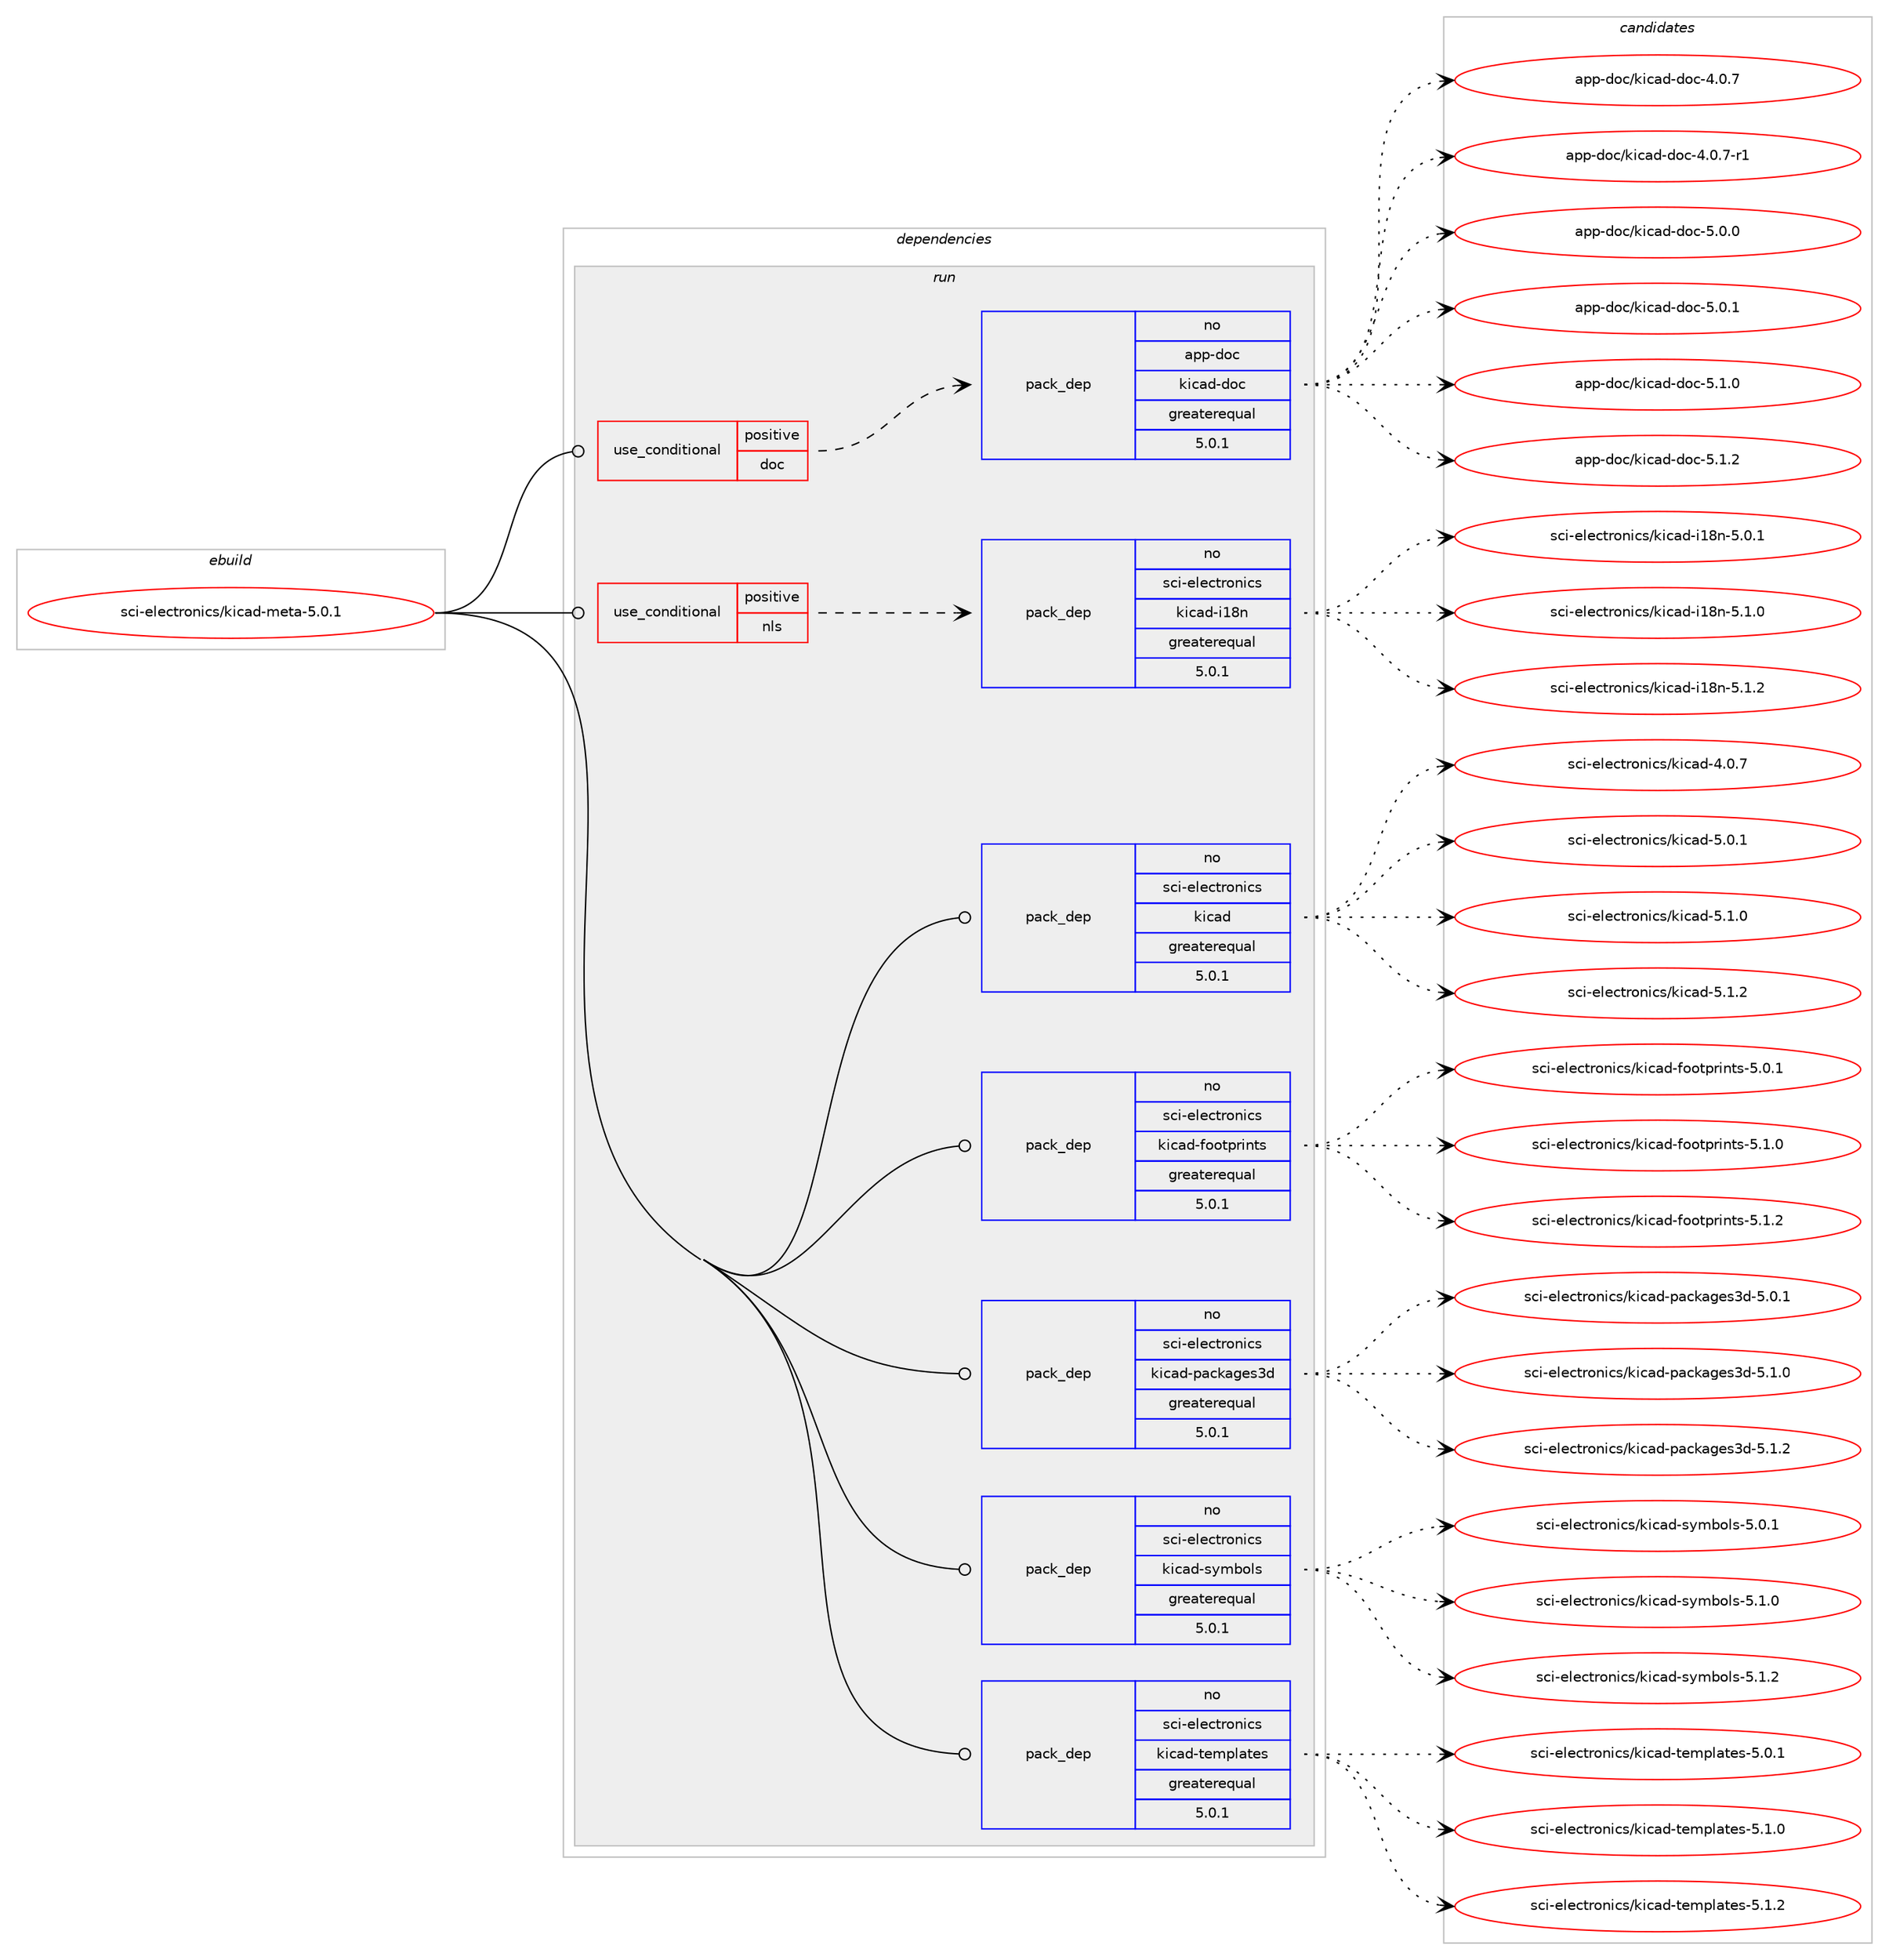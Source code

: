 digraph prolog {

# *************
# Graph options
# *************

newrank=true;
concentrate=true;
compound=true;
graph [rankdir=LR,fontname=Helvetica,fontsize=10,ranksep=1.5];#, ranksep=2.5, nodesep=0.2];
edge  [arrowhead=vee];
node  [fontname=Helvetica,fontsize=10];

# **********
# The ebuild
# **********

subgraph cluster_leftcol {
color=gray;
rank=same;
label=<<i>ebuild</i>>;
id [label="sci-electronics/kicad-meta-5.0.1", color=red, width=4, href="../sci-electronics/kicad-meta-5.0.1.svg"];
}

# ****************
# The dependencies
# ****************

subgraph cluster_midcol {
color=gray;
label=<<i>dependencies</i>>;
subgraph cluster_compile {
fillcolor="#eeeeee";
style=filled;
label=<<i>compile</i>>;
}
subgraph cluster_compileandrun {
fillcolor="#eeeeee";
style=filled;
label=<<i>compile and run</i>>;
}
subgraph cluster_run {
fillcolor="#eeeeee";
style=filled;
label=<<i>run</i>>;
subgraph cond47 {
dependency728 [label=<<TABLE BORDER="0" CELLBORDER="1" CELLSPACING="0" CELLPADDING="4"><TR><TD ROWSPAN="3" CELLPADDING="10">use_conditional</TD></TR><TR><TD>positive</TD></TR><TR><TD>doc</TD></TR></TABLE>>, shape=none, color=red];
subgraph pack676 {
dependency729 [label=<<TABLE BORDER="0" CELLBORDER="1" CELLSPACING="0" CELLPADDING="4" WIDTH="220"><TR><TD ROWSPAN="6" CELLPADDING="30">pack_dep</TD></TR><TR><TD WIDTH="110">no</TD></TR><TR><TD>app-doc</TD></TR><TR><TD>kicad-doc</TD></TR><TR><TD>greaterequal</TD></TR><TR><TD>5.0.1</TD></TR></TABLE>>, shape=none, color=blue];
}
dependency728:e -> dependency729:w [weight=20,style="dashed",arrowhead="vee"];
}
id:e -> dependency728:w [weight=20,style="solid",arrowhead="odot"];
subgraph cond48 {
dependency730 [label=<<TABLE BORDER="0" CELLBORDER="1" CELLSPACING="0" CELLPADDING="4"><TR><TD ROWSPAN="3" CELLPADDING="10">use_conditional</TD></TR><TR><TD>positive</TD></TR><TR><TD>nls</TD></TR></TABLE>>, shape=none, color=red];
subgraph pack677 {
dependency731 [label=<<TABLE BORDER="0" CELLBORDER="1" CELLSPACING="0" CELLPADDING="4" WIDTH="220"><TR><TD ROWSPAN="6" CELLPADDING="30">pack_dep</TD></TR><TR><TD WIDTH="110">no</TD></TR><TR><TD>sci-electronics</TD></TR><TR><TD>kicad-i18n</TD></TR><TR><TD>greaterequal</TD></TR><TR><TD>5.0.1</TD></TR></TABLE>>, shape=none, color=blue];
}
dependency730:e -> dependency731:w [weight=20,style="dashed",arrowhead="vee"];
}
id:e -> dependency730:w [weight=20,style="solid",arrowhead="odot"];
subgraph pack678 {
dependency732 [label=<<TABLE BORDER="0" CELLBORDER="1" CELLSPACING="0" CELLPADDING="4" WIDTH="220"><TR><TD ROWSPAN="6" CELLPADDING="30">pack_dep</TD></TR><TR><TD WIDTH="110">no</TD></TR><TR><TD>sci-electronics</TD></TR><TR><TD>kicad</TD></TR><TR><TD>greaterequal</TD></TR><TR><TD>5.0.1</TD></TR></TABLE>>, shape=none, color=blue];
}
id:e -> dependency732:w [weight=20,style="solid",arrowhead="odot"];
subgraph pack679 {
dependency733 [label=<<TABLE BORDER="0" CELLBORDER="1" CELLSPACING="0" CELLPADDING="4" WIDTH="220"><TR><TD ROWSPAN="6" CELLPADDING="30">pack_dep</TD></TR><TR><TD WIDTH="110">no</TD></TR><TR><TD>sci-electronics</TD></TR><TR><TD>kicad-footprints</TD></TR><TR><TD>greaterequal</TD></TR><TR><TD>5.0.1</TD></TR></TABLE>>, shape=none, color=blue];
}
id:e -> dependency733:w [weight=20,style="solid",arrowhead="odot"];
subgraph pack680 {
dependency734 [label=<<TABLE BORDER="0" CELLBORDER="1" CELLSPACING="0" CELLPADDING="4" WIDTH="220"><TR><TD ROWSPAN="6" CELLPADDING="30">pack_dep</TD></TR><TR><TD WIDTH="110">no</TD></TR><TR><TD>sci-electronics</TD></TR><TR><TD>kicad-packages3d</TD></TR><TR><TD>greaterequal</TD></TR><TR><TD>5.0.1</TD></TR></TABLE>>, shape=none, color=blue];
}
id:e -> dependency734:w [weight=20,style="solid",arrowhead="odot"];
subgraph pack681 {
dependency735 [label=<<TABLE BORDER="0" CELLBORDER="1" CELLSPACING="0" CELLPADDING="4" WIDTH="220"><TR><TD ROWSPAN="6" CELLPADDING="30">pack_dep</TD></TR><TR><TD WIDTH="110">no</TD></TR><TR><TD>sci-electronics</TD></TR><TR><TD>kicad-symbols</TD></TR><TR><TD>greaterequal</TD></TR><TR><TD>5.0.1</TD></TR></TABLE>>, shape=none, color=blue];
}
id:e -> dependency735:w [weight=20,style="solid",arrowhead="odot"];
subgraph pack682 {
dependency736 [label=<<TABLE BORDER="0" CELLBORDER="1" CELLSPACING="0" CELLPADDING="4" WIDTH="220"><TR><TD ROWSPAN="6" CELLPADDING="30">pack_dep</TD></TR><TR><TD WIDTH="110">no</TD></TR><TR><TD>sci-electronics</TD></TR><TR><TD>kicad-templates</TD></TR><TR><TD>greaterequal</TD></TR><TR><TD>5.0.1</TD></TR></TABLE>>, shape=none, color=blue];
}
id:e -> dependency736:w [weight=20,style="solid",arrowhead="odot"];
}
}

# **************
# The candidates
# **************

subgraph cluster_choices {
rank=same;
color=gray;
label=<<i>candidates</i>>;

subgraph choice676 {
color=black;
nodesep=1;
choice9711211245100111994710710599971004510011199455246484655 [label="app-doc/kicad-doc-4.0.7", color=red, width=4,href="../app-doc/kicad-doc-4.0.7.svg"];
choice97112112451001119947107105999710045100111994552464846554511449 [label="app-doc/kicad-doc-4.0.7-r1", color=red, width=4,href="../app-doc/kicad-doc-4.0.7-r1.svg"];
choice9711211245100111994710710599971004510011199455346484648 [label="app-doc/kicad-doc-5.0.0", color=red, width=4,href="../app-doc/kicad-doc-5.0.0.svg"];
choice9711211245100111994710710599971004510011199455346484649 [label="app-doc/kicad-doc-5.0.1", color=red, width=4,href="../app-doc/kicad-doc-5.0.1.svg"];
choice9711211245100111994710710599971004510011199455346494648 [label="app-doc/kicad-doc-5.1.0", color=red, width=4,href="../app-doc/kicad-doc-5.1.0.svg"];
choice9711211245100111994710710599971004510011199455346494650 [label="app-doc/kicad-doc-5.1.2", color=red, width=4,href="../app-doc/kicad-doc-5.1.2.svg"];
dependency729:e -> choice9711211245100111994710710599971004510011199455246484655:w [style=dotted,weight="100"];
dependency729:e -> choice97112112451001119947107105999710045100111994552464846554511449:w [style=dotted,weight="100"];
dependency729:e -> choice9711211245100111994710710599971004510011199455346484648:w [style=dotted,weight="100"];
dependency729:e -> choice9711211245100111994710710599971004510011199455346484649:w [style=dotted,weight="100"];
dependency729:e -> choice9711211245100111994710710599971004510011199455346494648:w [style=dotted,weight="100"];
dependency729:e -> choice9711211245100111994710710599971004510011199455346494650:w [style=dotted,weight="100"];
}
subgraph choice677 {
color=black;
nodesep=1;
choice11599105451011081019911611411111010599115471071059997100451054956110455346484649 [label="sci-electronics/kicad-i18n-5.0.1", color=red, width=4,href="../sci-electronics/kicad-i18n-5.0.1.svg"];
choice11599105451011081019911611411111010599115471071059997100451054956110455346494648 [label="sci-electronics/kicad-i18n-5.1.0", color=red, width=4,href="../sci-electronics/kicad-i18n-5.1.0.svg"];
choice11599105451011081019911611411111010599115471071059997100451054956110455346494650 [label="sci-electronics/kicad-i18n-5.1.2", color=red, width=4,href="../sci-electronics/kicad-i18n-5.1.2.svg"];
dependency731:e -> choice11599105451011081019911611411111010599115471071059997100451054956110455346484649:w [style=dotted,weight="100"];
dependency731:e -> choice11599105451011081019911611411111010599115471071059997100451054956110455346494648:w [style=dotted,weight="100"];
dependency731:e -> choice11599105451011081019911611411111010599115471071059997100451054956110455346494650:w [style=dotted,weight="100"];
}
subgraph choice678 {
color=black;
nodesep=1;
choice11599105451011081019911611411111010599115471071059997100455246484655 [label="sci-electronics/kicad-4.0.7", color=red, width=4,href="../sci-electronics/kicad-4.0.7.svg"];
choice11599105451011081019911611411111010599115471071059997100455346484649 [label="sci-electronics/kicad-5.0.1", color=red, width=4,href="../sci-electronics/kicad-5.0.1.svg"];
choice11599105451011081019911611411111010599115471071059997100455346494648 [label="sci-electronics/kicad-5.1.0", color=red, width=4,href="../sci-electronics/kicad-5.1.0.svg"];
choice11599105451011081019911611411111010599115471071059997100455346494650 [label="sci-electronics/kicad-5.1.2", color=red, width=4,href="../sci-electronics/kicad-5.1.2.svg"];
dependency732:e -> choice11599105451011081019911611411111010599115471071059997100455246484655:w [style=dotted,weight="100"];
dependency732:e -> choice11599105451011081019911611411111010599115471071059997100455346484649:w [style=dotted,weight="100"];
dependency732:e -> choice11599105451011081019911611411111010599115471071059997100455346494648:w [style=dotted,weight="100"];
dependency732:e -> choice11599105451011081019911611411111010599115471071059997100455346494650:w [style=dotted,weight="100"];
}
subgraph choice679 {
color=black;
nodesep=1;
choice1159910545101108101991161141111101059911547107105999710045102111111116112114105110116115455346484649 [label="sci-electronics/kicad-footprints-5.0.1", color=red, width=4,href="../sci-electronics/kicad-footprints-5.0.1.svg"];
choice1159910545101108101991161141111101059911547107105999710045102111111116112114105110116115455346494648 [label="sci-electronics/kicad-footprints-5.1.0", color=red, width=4,href="../sci-electronics/kicad-footprints-5.1.0.svg"];
choice1159910545101108101991161141111101059911547107105999710045102111111116112114105110116115455346494650 [label="sci-electronics/kicad-footprints-5.1.2", color=red, width=4,href="../sci-electronics/kicad-footprints-5.1.2.svg"];
dependency733:e -> choice1159910545101108101991161141111101059911547107105999710045102111111116112114105110116115455346484649:w [style=dotted,weight="100"];
dependency733:e -> choice1159910545101108101991161141111101059911547107105999710045102111111116112114105110116115455346494648:w [style=dotted,weight="100"];
dependency733:e -> choice1159910545101108101991161141111101059911547107105999710045102111111116112114105110116115455346494650:w [style=dotted,weight="100"];
}
subgraph choice680 {
color=black;
nodesep=1;
choice115991054510110810199116114111110105991154710710599971004511297991079710310111551100455346484649 [label="sci-electronics/kicad-packages3d-5.0.1", color=red, width=4,href="../sci-electronics/kicad-packages3d-5.0.1.svg"];
choice115991054510110810199116114111110105991154710710599971004511297991079710310111551100455346494648 [label="sci-electronics/kicad-packages3d-5.1.0", color=red, width=4,href="../sci-electronics/kicad-packages3d-5.1.0.svg"];
choice115991054510110810199116114111110105991154710710599971004511297991079710310111551100455346494650 [label="sci-electronics/kicad-packages3d-5.1.2", color=red, width=4,href="../sci-electronics/kicad-packages3d-5.1.2.svg"];
dependency734:e -> choice115991054510110810199116114111110105991154710710599971004511297991079710310111551100455346484649:w [style=dotted,weight="100"];
dependency734:e -> choice115991054510110810199116114111110105991154710710599971004511297991079710310111551100455346494648:w [style=dotted,weight="100"];
dependency734:e -> choice115991054510110810199116114111110105991154710710599971004511297991079710310111551100455346494650:w [style=dotted,weight="100"];
}
subgraph choice681 {
color=black;
nodesep=1;
choice115991054510110810199116114111110105991154710710599971004511512110998111108115455346484649 [label="sci-electronics/kicad-symbols-5.0.1", color=red, width=4,href="../sci-electronics/kicad-symbols-5.0.1.svg"];
choice115991054510110810199116114111110105991154710710599971004511512110998111108115455346494648 [label="sci-electronics/kicad-symbols-5.1.0", color=red, width=4,href="../sci-electronics/kicad-symbols-5.1.0.svg"];
choice115991054510110810199116114111110105991154710710599971004511512110998111108115455346494650 [label="sci-electronics/kicad-symbols-5.1.2", color=red, width=4,href="../sci-electronics/kicad-symbols-5.1.2.svg"];
dependency735:e -> choice115991054510110810199116114111110105991154710710599971004511512110998111108115455346484649:w [style=dotted,weight="100"];
dependency735:e -> choice115991054510110810199116114111110105991154710710599971004511512110998111108115455346494648:w [style=dotted,weight="100"];
dependency735:e -> choice115991054510110810199116114111110105991154710710599971004511512110998111108115455346494650:w [style=dotted,weight="100"];
}
subgraph choice682 {
color=black;
nodesep=1;
choice115991054510110810199116114111110105991154710710599971004511610110911210897116101115455346484649 [label="sci-electronics/kicad-templates-5.0.1", color=red, width=4,href="../sci-electronics/kicad-templates-5.0.1.svg"];
choice115991054510110810199116114111110105991154710710599971004511610110911210897116101115455346494648 [label="sci-electronics/kicad-templates-5.1.0", color=red, width=4,href="../sci-electronics/kicad-templates-5.1.0.svg"];
choice115991054510110810199116114111110105991154710710599971004511610110911210897116101115455346494650 [label="sci-electronics/kicad-templates-5.1.2", color=red, width=4,href="../sci-electronics/kicad-templates-5.1.2.svg"];
dependency736:e -> choice115991054510110810199116114111110105991154710710599971004511610110911210897116101115455346484649:w [style=dotted,weight="100"];
dependency736:e -> choice115991054510110810199116114111110105991154710710599971004511610110911210897116101115455346494648:w [style=dotted,weight="100"];
dependency736:e -> choice115991054510110810199116114111110105991154710710599971004511610110911210897116101115455346494650:w [style=dotted,weight="100"];
}
}

}
